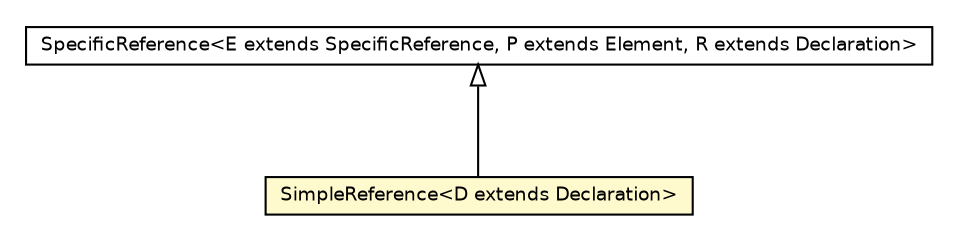 #!/usr/local/bin/dot
#
# Class diagram 
# Generated by UMLGraph version 5.2 (http://www.umlgraph.org/)
#

digraph G {
	edge [fontname="Helvetica",fontsize=10,labelfontname="Helvetica",labelfontsize=10];
	node [fontname="Helvetica",fontsize=10,shape=plaintext];
	nodesep=0.25;
	ranksep=0.5;
	// chameleon.core.reference.SpecificReference<E extends chameleon.core.reference.SpecificReference, P extends chameleon.core.element.Element, R extends chameleon.core.declaration.Declaration>
	c19970 [label=<<table title="chameleon.core.reference.SpecificReference" border="0" cellborder="1" cellspacing="0" cellpadding="2" port="p" href="./SpecificReference.html">
		<tr><td><table border="0" cellspacing="0" cellpadding="1">
<tr><td align="center" balign="center"> SpecificReference&lt;E extends SpecificReference, P extends Element, R extends Declaration&gt; </td></tr>
		</table></td></tr>
		</table>>, fontname="Helvetica", fontcolor="black", fontsize=9.0];
	// chameleon.core.reference.SimpleReference<D extends chameleon.core.declaration.Declaration>
	c19971 [label=<<table title="chameleon.core.reference.SimpleReference" border="0" cellborder="1" cellspacing="0" cellpadding="2" port="p" bgcolor="lemonChiffon" href="./SimpleReference.html">
		<tr><td><table border="0" cellspacing="0" cellpadding="1">
<tr><td align="center" balign="center"> SimpleReference&lt;D extends Declaration&gt; </td></tr>
		</table></td></tr>
		</table>>, fontname="Helvetica", fontcolor="black", fontsize=9.0];
	//chameleon.core.reference.SimpleReference<D extends chameleon.core.declaration.Declaration> extends chameleon.core.reference.SpecificReference<chameleon.core.reference.SimpleReference<D>, chameleon.core.element.Element, D>
	c19970:p -> c19971:p [dir=back,arrowtail=empty];
}

